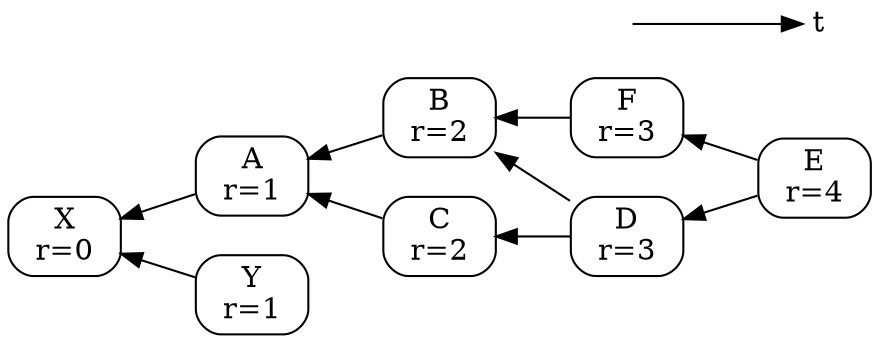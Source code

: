 digraph {
  rankdir=RL;
  splines=true;
  subgraph dag {
    node[shape=Mrecord];
    "X" [label="X\nr=0"]
    "A" [label="A\nr=1"]
    "A" -> "X"
    "Y" [label="Y\nr=1"]
    "Y" -> "X"
    "B" [label="B\nr=2"]
    "B" -> "A"
    "C" [label="C\nr=2"]
    "C" -> "A"
    "D" [label="D\nr=3"]
    "D" -> "B"
    "D" -> "C"
    "F" [label="F\nr=3"]
    "F" -> "B"
    "E" [label="E\nr=4"]
    "E" -> "D"
    "E" -> "F"
  }
  subgraph time {
    node[shape=plain];
   " t" -> " " [dir=back];
  }
}
